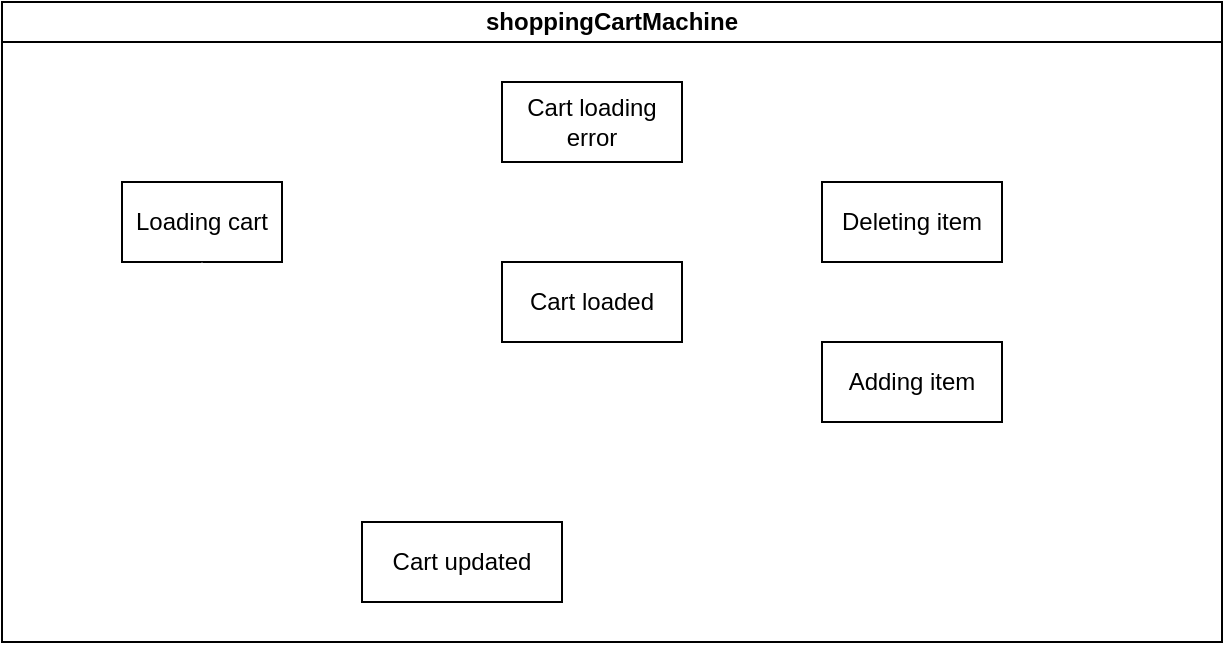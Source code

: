 <mxfile>
    <diagram id="ZVkl6cWusvNLn-Fz6MDI" name="Page-1">
        <mxGraphModel dx="790" dy="377" grid="1" gridSize="10" guides="1" tooltips="1" connect="1" arrows="1" fold="1" page="1" pageScale="1" pageWidth="827" pageHeight="1169" math="0" shadow="0">
            <root>
                <mxCell id="0"/>
                <mxCell id="1" parent="0"/>
                <mxCell id="5" style="edgeStyle=elbowEdgeStyle;html=1;entryX=0;entryY=0.5;entryDx=0;entryDy=0;strokeColor=#FFFFFF;fillColor=#FFFFFF;" edge="1" parent="1" source="2" target="3">
                    <mxGeometry relative="1" as="geometry"/>
                </mxCell>
                <mxCell id="6" style="edgeStyle=elbowEdgeStyle;html=1;entryX=0;entryY=0.5;entryDx=0;entryDy=0;strokeColor=#FFFFFF;fillColor=#FFFFFF;" edge="1" parent="1" source="2" target="4">
                    <mxGeometry relative="1" as="geometry"/>
                </mxCell>
                <mxCell id="2" value="Loading cart" style="rounded=0;whiteSpace=wrap;html=1;" vertex="1" parent="1">
                    <mxGeometry x="150" y="130" width="80" height="40" as="geometry"/>
                </mxCell>
                <mxCell id="3" value="Cart loading error" style="rounded=0;whiteSpace=wrap;html=1;" vertex="1" parent="1">
                    <mxGeometry x="340" y="80" width="90" height="40" as="geometry"/>
                </mxCell>
                <mxCell id="12" style="edgeStyle=elbowEdgeStyle;html=1;entryX=0;entryY=0.5;entryDx=0;entryDy=0;strokeColor=#FFFFFF;fillColor=#FFFFFF;" edge="1" parent="1" source="4" target="10">
                    <mxGeometry relative="1" as="geometry"/>
                </mxCell>
                <mxCell id="13" style="edgeStyle=elbowEdgeStyle;html=1;entryX=0;entryY=0.5;entryDx=0;entryDy=0;exitX=1;exitY=0.25;exitDx=0;exitDy=0;strokeColor=#FFFFFF;fillColor=#FFFFFF;" edge="1" parent="1" source="4" target="11">
                    <mxGeometry relative="1" as="geometry"/>
                </mxCell>
                <mxCell id="4" value="Cart loaded" style="rounded=0;whiteSpace=wrap;html=1;" vertex="1" parent="1">
                    <mxGeometry x="340" y="170" width="90" height="40" as="geometry"/>
                </mxCell>
                <mxCell id="19" style="edgeStyle=elbowEdgeStyle;html=1;entryX=1;entryY=0.75;entryDx=0;entryDy=0;exitX=1;exitY=0.5;exitDx=0;exitDy=0;strokeColor=#FFFFFF;fillColor=#FFFFFF;" edge="1" parent="1" source="11" target="16">
                    <mxGeometry relative="1" as="geometry">
                        <mxPoint x="680" y="270" as="sourcePoint"/>
                        <Array as="points">
                            <mxPoint x="640" y="330"/>
                            <mxPoint x="640" y="220"/>
                        </Array>
                    </mxGeometry>
                </mxCell>
                <mxCell id="17" style="edgeStyle=elbowEdgeStyle;html=1;entryX=1;entryY=0.25;entryDx=0;entryDy=0;startArrow=none;exitX=0.5;exitY=1;exitDx=0;exitDy=0;strokeColor=#FFFFFF;fillColor=#FFFFFF;" edge="1" parent="1" source="10" target="16">
                    <mxGeometry relative="1" as="geometry">
                        <mxPoint x="540" y="260" as="sourcePoint"/>
                        <Array as="points">
                            <mxPoint x="560" y="260"/>
                        </Array>
                    </mxGeometry>
                </mxCell>
                <mxCell id="11" value="Deleting item" style="rounded=0;whiteSpace=wrap;html=1;" vertex="1" parent="1">
                    <mxGeometry x="500" y="130" width="90" height="40" as="geometry"/>
                </mxCell>
                <mxCell id="18" style="edgeStyle=elbowEdgeStyle;html=1;entryX=0.5;entryY=1;entryDx=0;entryDy=0;strokeColor=#FFFFFF;fillColor=#FFFFFF;" edge="1" parent="1" source="16" target="2">
                    <mxGeometry relative="1" as="geometry">
                        <Array as="points">
                            <mxPoint x="190" y="250"/>
                        </Array>
                    </mxGeometry>
                </mxCell>
                <mxCell id="16" value="Cart updated" style="rounded=0;whiteSpace=wrap;html=1;" vertex="1" parent="1">
                    <mxGeometry x="270" y="300" width="100" height="40" as="geometry"/>
                </mxCell>
                <mxCell id="10" value="Adding item" style="rounded=0;whiteSpace=wrap;html=1;" vertex="1" parent="1">
                    <mxGeometry x="500" y="210" width="90" height="40" as="geometry"/>
                </mxCell>
                <mxCell id="23" value="shoppingCartMachine" style="swimlane;whiteSpace=wrap;html=1;startSize=20;" vertex="1" parent="1">
                    <mxGeometry x="90" y="40" width="610" height="320" as="geometry">
                        <mxRectangle x="90" y="40" width="170" height="30" as="alternateBounds"/>
                    </mxGeometry>
                </mxCell>
            </root>
        </mxGraphModel>
    </diagram>
</mxfile>